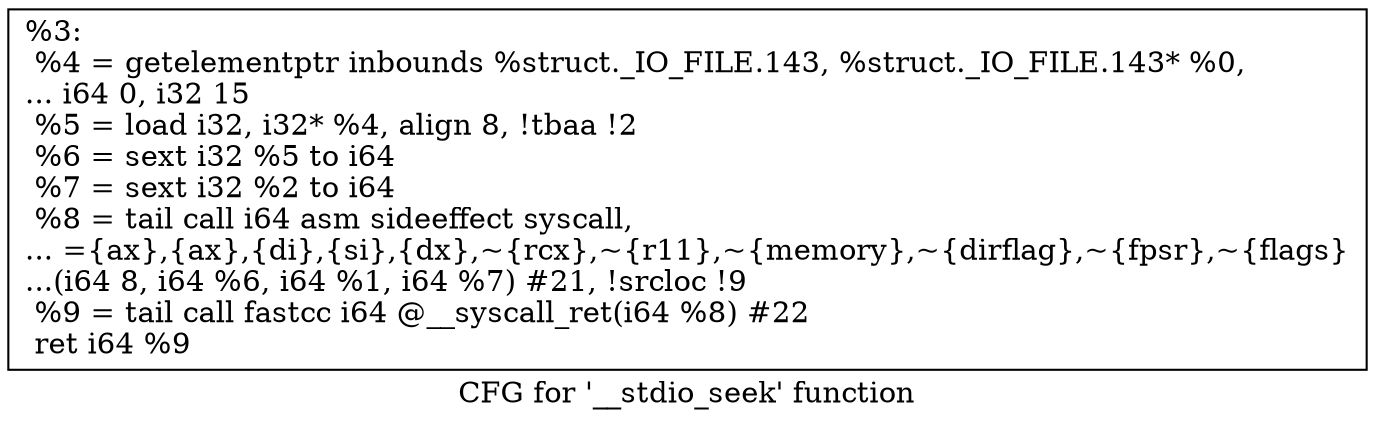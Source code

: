 digraph "CFG for '__stdio_seek' function" {
	label="CFG for '__stdio_seek' function";

	Node0x290bb30 [shape=record,label="{%3:\l  %4 = getelementptr inbounds %struct._IO_FILE.143, %struct._IO_FILE.143* %0,\l... i64 0, i32 15\l  %5 = load i32, i32* %4, align 8, !tbaa !2\l  %6 = sext i32 %5 to i64\l  %7 = sext i32 %2 to i64\l  %8 = tail call i64 asm sideeffect syscall,\l... =\{ax\},\{ax\},\{di\},\{si\},\{dx\},~\{rcx\},~\{r11\},~\{memory\},~\{dirflag\},~\{fpsr\},~\{flags\}\l...(i64 8, i64 %6, i64 %1, i64 %7) #21, !srcloc !9\l  %9 = tail call fastcc i64 @__syscall_ret(i64 %8) #22\l  ret i64 %9\l}"];
}

